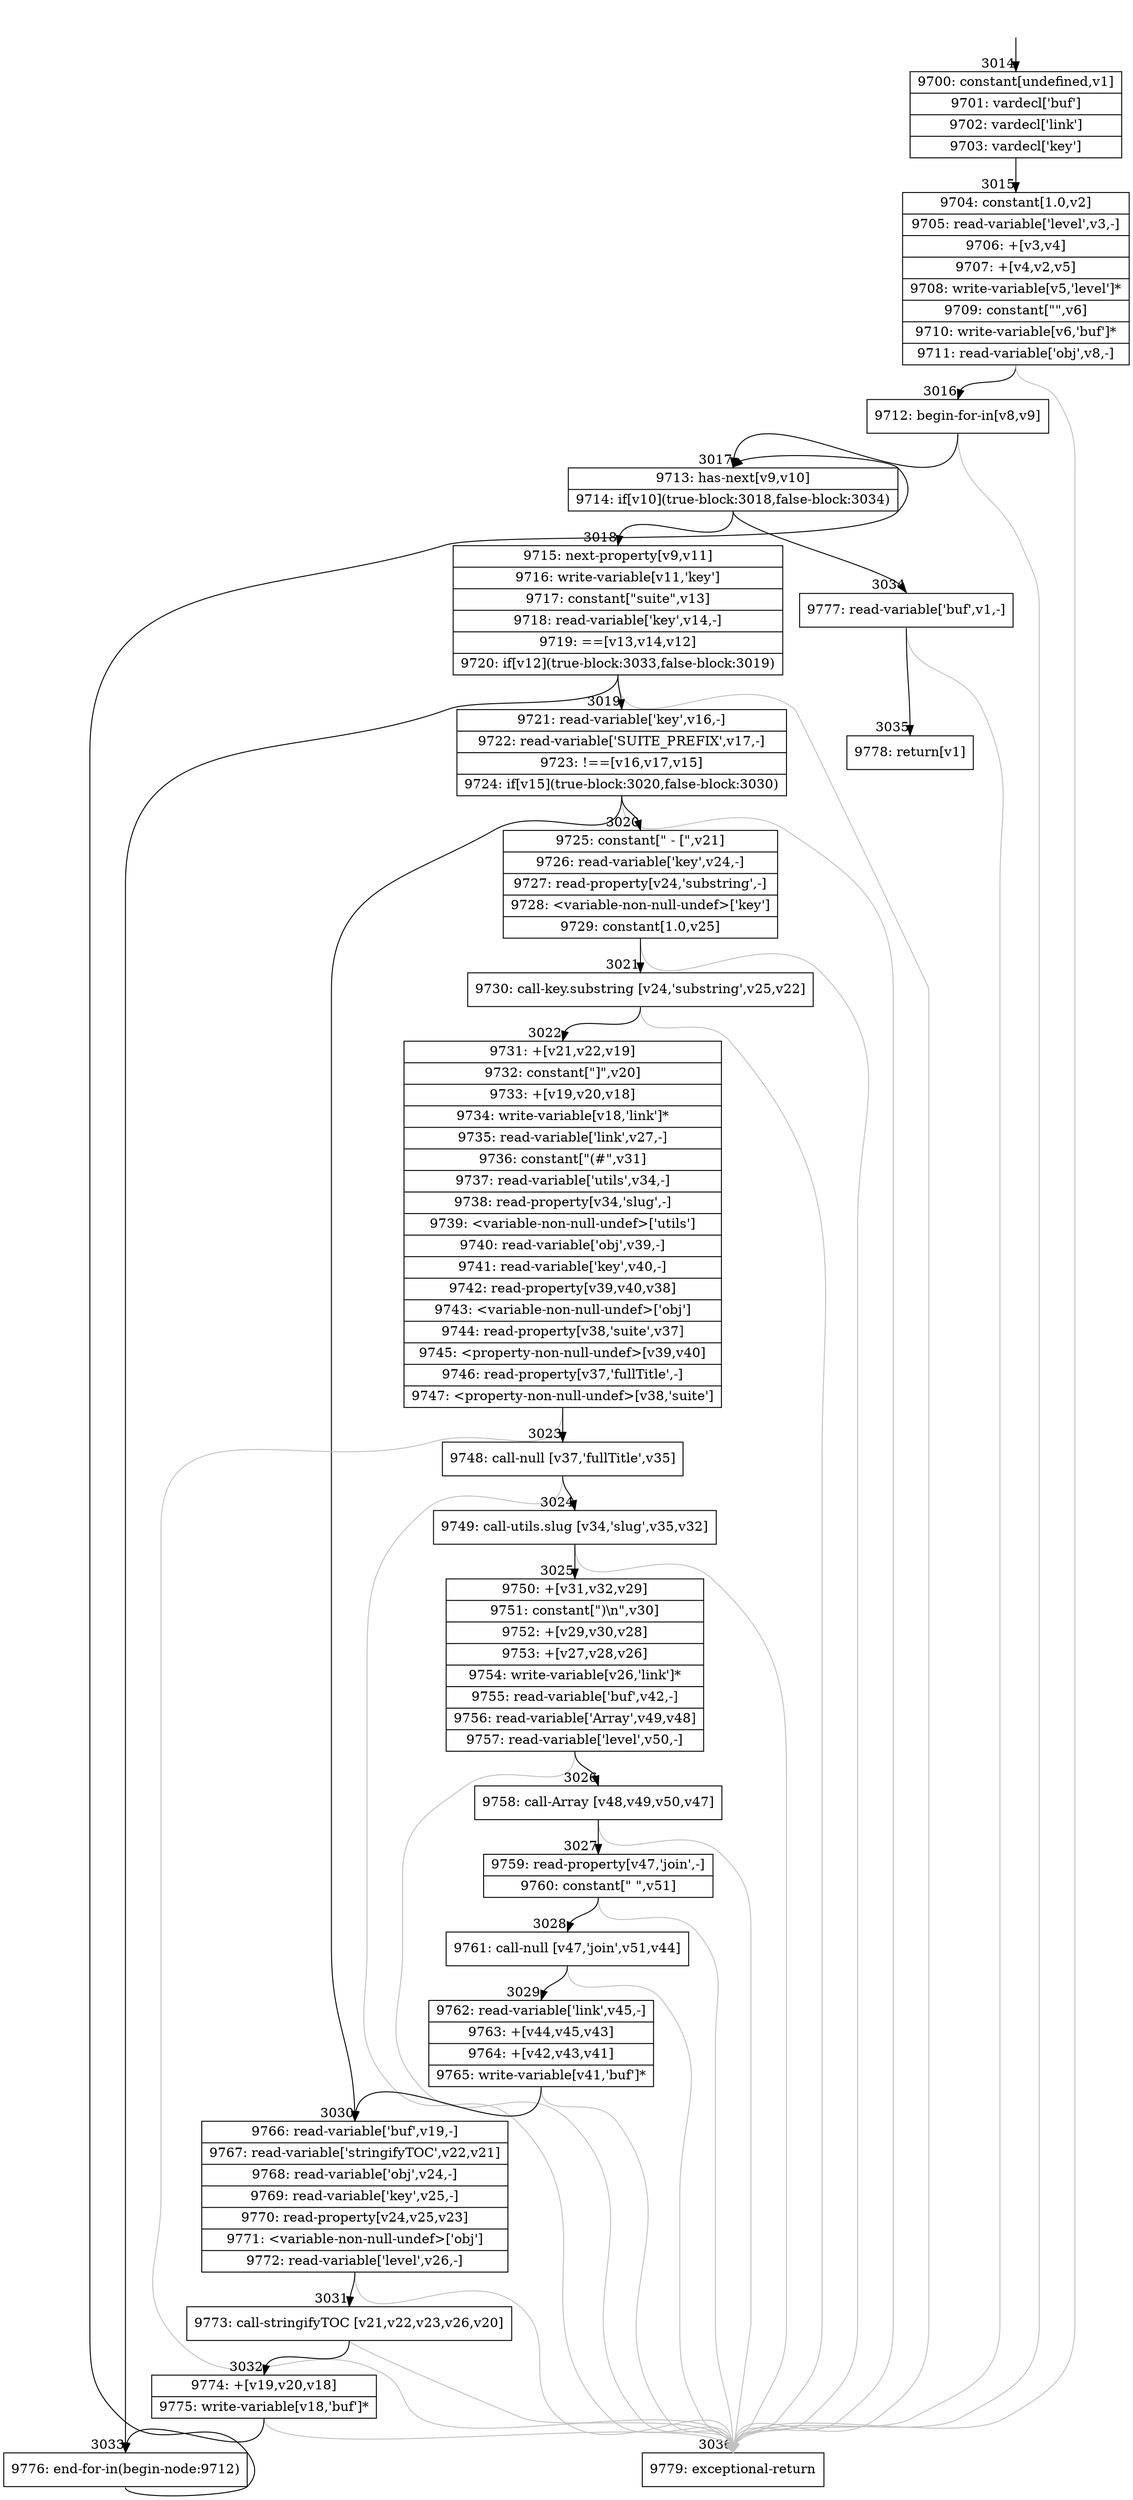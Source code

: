 digraph {
rankdir="TD"
BB_entry269[shape=none,label=""];
BB_entry269 -> BB3014 [tailport=s, headport=n, headlabel="    3014"]
BB3014 [shape=record label="{9700: constant[undefined,v1]|9701: vardecl['buf']|9702: vardecl['link']|9703: vardecl['key']}" ] 
BB3014 -> BB3015 [tailport=s, headport=n, headlabel="      3015"]
BB3015 [shape=record label="{9704: constant[1.0,v2]|9705: read-variable['level',v3,-]|9706: +[v3,v4]|9707: +[v4,v2,v5]|9708: write-variable[v5,'level']*|9709: constant[\"\",v6]|9710: write-variable[v6,'buf']*|9711: read-variable['obj',v8,-]}" ] 
BB3015 -> BB3016 [tailport=s, headport=n, headlabel="      3016"]
BB3015 -> BB3036 [tailport=s, headport=n, color=gray, headlabel="      3036"]
BB3016 [shape=record label="{9712: begin-for-in[v8,v9]}" ] 
BB3016 -> BB3017 [tailport=s, headport=n, headlabel="      3017"]
BB3016 -> BB3036 [tailport=s, headport=n, color=gray]
BB3017 [shape=record label="{9713: has-next[v9,v10]|9714: if[v10](true-block:3018,false-block:3034)}" ] 
BB3017 -> BB3018 [tailport=s, headport=n, headlabel="      3018"]
BB3017 -> BB3034 [tailport=s, headport=n, headlabel="      3034"]
BB3018 [shape=record label="{9715: next-property[v9,v11]|9716: write-variable[v11,'key']|9717: constant[\"suite\",v13]|9718: read-variable['key',v14,-]|9719: ==[v13,v14,v12]|9720: if[v12](true-block:3033,false-block:3019)}" ] 
BB3018 -> BB3033 [tailport=s, headport=n, headlabel="      3033"]
BB3018 -> BB3019 [tailport=s, headport=n, headlabel="      3019"]
BB3018 -> BB3036 [tailport=s, headport=n, color=gray]
BB3019 [shape=record label="{9721: read-variable['key',v16,-]|9722: read-variable['SUITE_PREFIX',v17,-]|9723: !==[v16,v17,v15]|9724: if[v15](true-block:3020,false-block:3030)}" ] 
BB3019 -> BB3020 [tailport=s, headport=n, headlabel="      3020"]
BB3019 -> BB3030 [tailport=s, headport=n, headlabel="      3030"]
BB3019 -> BB3036 [tailport=s, headport=n, color=gray]
BB3020 [shape=record label="{9725: constant[\" - [\",v21]|9726: read-variable['key',v24,-]|9727: read-property[v24,'substring',-]|9728: \<variable-non-null-undef\>['key']|9729: constant[1.0,v25]}" ] 
BB3020 -> BB3021 [tailport=s, headport=n, headlabel="      3021"]
BB3020 -> BB3036 [tailport=s, headport=n, color=gray]
BB3021 [shape=record label="{9730: call-key.substring [v24,'substring',v25,v22]}" ] 
BB3021 -> BB3022 [tailport=s, headport=n, headlabel="      3022"]
BB3021 -> BB3036 [tailport=s, headport=n, color=gray]
BB3022 [shape=record label="{9731: +[v21,v22,v19]|9732: constant[\"]\",v20]|9733: +[v19,v20,v18]|9734: write-variable[v18,'link']*|9735: read-variable['link',v27,-]|9736: constant[\"(#\",v31]|9737: read-variable['utils',v34,-]|9738: read-property[v34,'slug',-]|9739: \<variable-non-null-undef\>['utils']|9740: read-variable['obj',v39,-]|9741: read-variable['key',v40,-]|9742: read-property[v39,v40,v38]|9743: \<variable-non-null-undef\>['obj']|9744: read-property[v38,'suite',v37]|9745: \<property-non-null-undef\>[v39,v40]|9746: read-property[v37,'fullTitle',-]|9747: \<property-non-null-undef\>[v38,'suite']}" ] 
BB3022 -> BB3023 [tailport=s, headport=n, headlabel="      3023"]
BB3022 -> BB3036 [tailport=s, headport=n, color=gray]
BB3023 [shape=record label="{9748: call-null [v37,'fullTitle',v35]}" ] 
BB3023 -> BB3024 [tailport=s, headport=n, headlabel="      3024"]
BB3023 -> BB3036 [tailport=s, headport=n, color=gray]
BB3024 [shape=record label="{9749: call-utils.slug [v34,'slug',v35,v32]}" ] 
BB3024 -> BB3025 [tailport=s, headport=n, headlabel="      3025"]
BB3024 -> BB3036 [tailport=s, headport=n, color=gray]
BB3025 [shape=record label="{9750: +[v31,v32,v29]|9751: constant[\")\\n\",v30]|9752: +[v29,v30,v28]|9753: +[v27,v28,v26]|9754: write-variable[v26,'link']*|9755: read-variable['buf',v42,-]|9756: read-variable['Array',v49,v48]|9757: read-variable['level',v50,-]}" ] 
BB3025 -> BB3026 [tailport=s, headport=n, headlabel="      3026"]
BB3025 -> BB3036 [tailport=s, headport=n, color=gray]
BB3026 [shape=record label="{9758: call-Array [v48,v49,v50,v47]}" ] 
BB3026 -> BB3027 [tailport=s, headport=n, headlabel="      3027"]
BB3026 -> BB3036 [tailport=s, headport=n, color=gray]
BB3027 [shape=record label="{9759: read-property[v47,'join',-]|9760: constant[\"  \",v51]}" ] 
BB3027 -> BB3028 [tailport=s, headport=n, headlabel="      3028"]
BB3027 -> BB3036 [tailport=s, headport=n, color=gray]
BB3028 [shape=record label="{9761: call-null [v47,'join',v51,v44]}" ] 
BB3028 -> BB3029 [tailport=s, headport=n, headlabel="      3029"]
BB3028 -> BB3036 [tailport=s, headport=n, color=gray]
BB3029 [shape=record label="{9762: read-variable['link',v45,-]|9763: +[v44,v45,v43]|9764: +[v42,v43,v41]|9765: write-variable[v41,'buf']*}" ] 
BB3029 -> BB3030 [tailport=s, headport=n]
BB3029 -> BB3036 [tailport=s, headport=n, color=gray]
BB3030 [shape=record label="{9766: read-variable['buf',v19,-]|9767: read-variable['stringifyTOC',v22,v21]|9768: read-variable['obj',v24,-]|9769: read-variable['key',v25,-]|9770: read-property[v24,v25,v23]|9771: \<variable-non-null-undef\>['obj']|9772: read-variable['level',v26,-]}" ] 
BB3030 -> BB3031 [tailport=s, headport=n, headlabel="      3031"]
BB3030 -> BB3036 [tailport=s, headport=n, color=gray]
BB3031 [shape=record label="{9773: call-stringifyTOC [v21,v22,v23,v26,v20]}" ] 
BB3031 -> BB3032 [tailport=s, headport=n, headlabel="      3032"]
BB3031 -> BB3036 [tailport=s, headport=n, color=gray]
BB3032 [shape=record label="{9774: +[v19,v20,v18]|9775: write-variable[v18,'buf']*}" ] 
BB3032 -> BB3033 [tailport=s, headport=n]
BB3032 -> BB3036 [tailport=s, headport=n, color=gray]
BB3033 [shape=record label="{9776: end-for-in(begin-node:9712)}" ] 
BB3033 -> BB3017 [tailport=s, headport=n]
BB3034 [shape=record label="{9777: read-variable['buf',v1,-]}" ] 
BB3034 -> BB3035 [tailport=s, headport=n, headlabel="      3035"]
BB3034 -> BB3036 [tailport=s, headport=n, color=gray]
BB3035 [shape=record label="{9778: return[v1]}" ] 
BB3036 [shape=record label="{9779: exceptional-return}" ] 
//#$~ 3518
}
